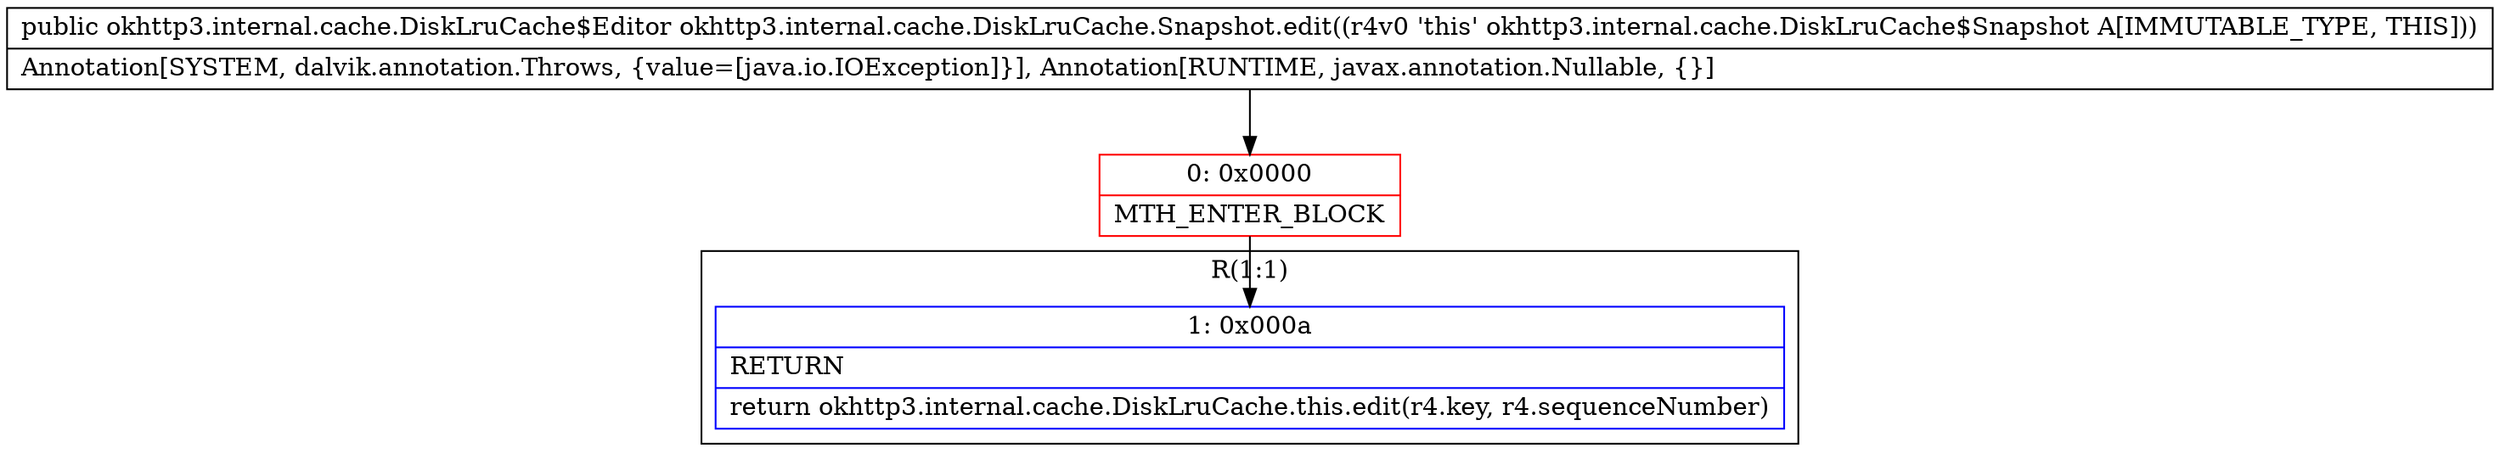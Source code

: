 digraph "CFG forokhttp3.internal.cache.DiskLruCache.Snapshot.edit()Lokhttp3\/internal\/cache\/DiskLruCache$Editor;" {
subgraph cluster_Region_1743522435 {
label = "R(1:1)";
node [shape=record,color=blue];
Node_1 [shape=record,label="{1\:\ 0x000a|RETURN\l|return okhttp3.internal.cache.DiskLruCache.this.edit(r4.key, r4.sequenceNumber)\l}"];
}
Node_0 [shape=record,color=red,label="{0\:\ 0x0000|MTH_ENTER_BLOCK\l}"];
MethodNode[shape=record,label="{public okhttp3.internal.cache.DiskLruCache$Editor okhttp3.internal.cache.DiskLruCache.Snapshot.edit((r4v0 'this' okhttp3.internal.cache.DiskLruCache$Snapshot A[IMMUTABLE_TYPE, THIS]))  | Annotation[SYSTEM, dalvik.annotation.Throws, \{value=[java.io.IOException]\}], Annotation[RUNTIME, javax.annotation.Nullable, \{\}]\l}"];
MethodNode -> Node_0;
Node_0 -> Node_1;
}

